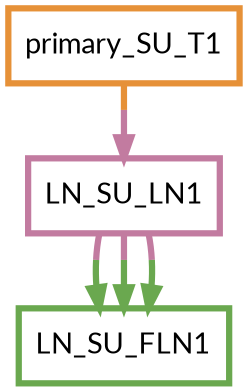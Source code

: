 digraph  {
dpi=600;size=3.5;
LN_SU_FLN1 [color="#6aa84fff", fillcolor=white, fontname=Lato, penwidth="3.0", shape=box];
LN_SU_LN1 [color="#c27ba0ff", fillcolor=white, fontname=Lato, penwidth="3.0", shape=box];
primary_SU_T1 [color="#e69138ff", fillcolor=white, fontname=Lato, penwidth="3.0", shape=box];
LN_SU_LN1 -> LN_SU_FLN1  [color="#c27ba0ff;0.5:#6aa84fff", key=0, penwidth=3];
LN_SU_LN1 -> LN_SU_FLN1  [color="#c27ba0ff;0.5:#6aa84fff", key=1, penwidth=3];
LN_SU_LN1 -> LN_SU_FLN1  [color="#c27ba0ff;0.5:#6aa84fff", key=2, penwidth=3];
primary_SU_T1 -> LN_SU_LN1  [color="#e69138ff;0.5:#c27ba0ff", key=0, penwidth=3];
}
